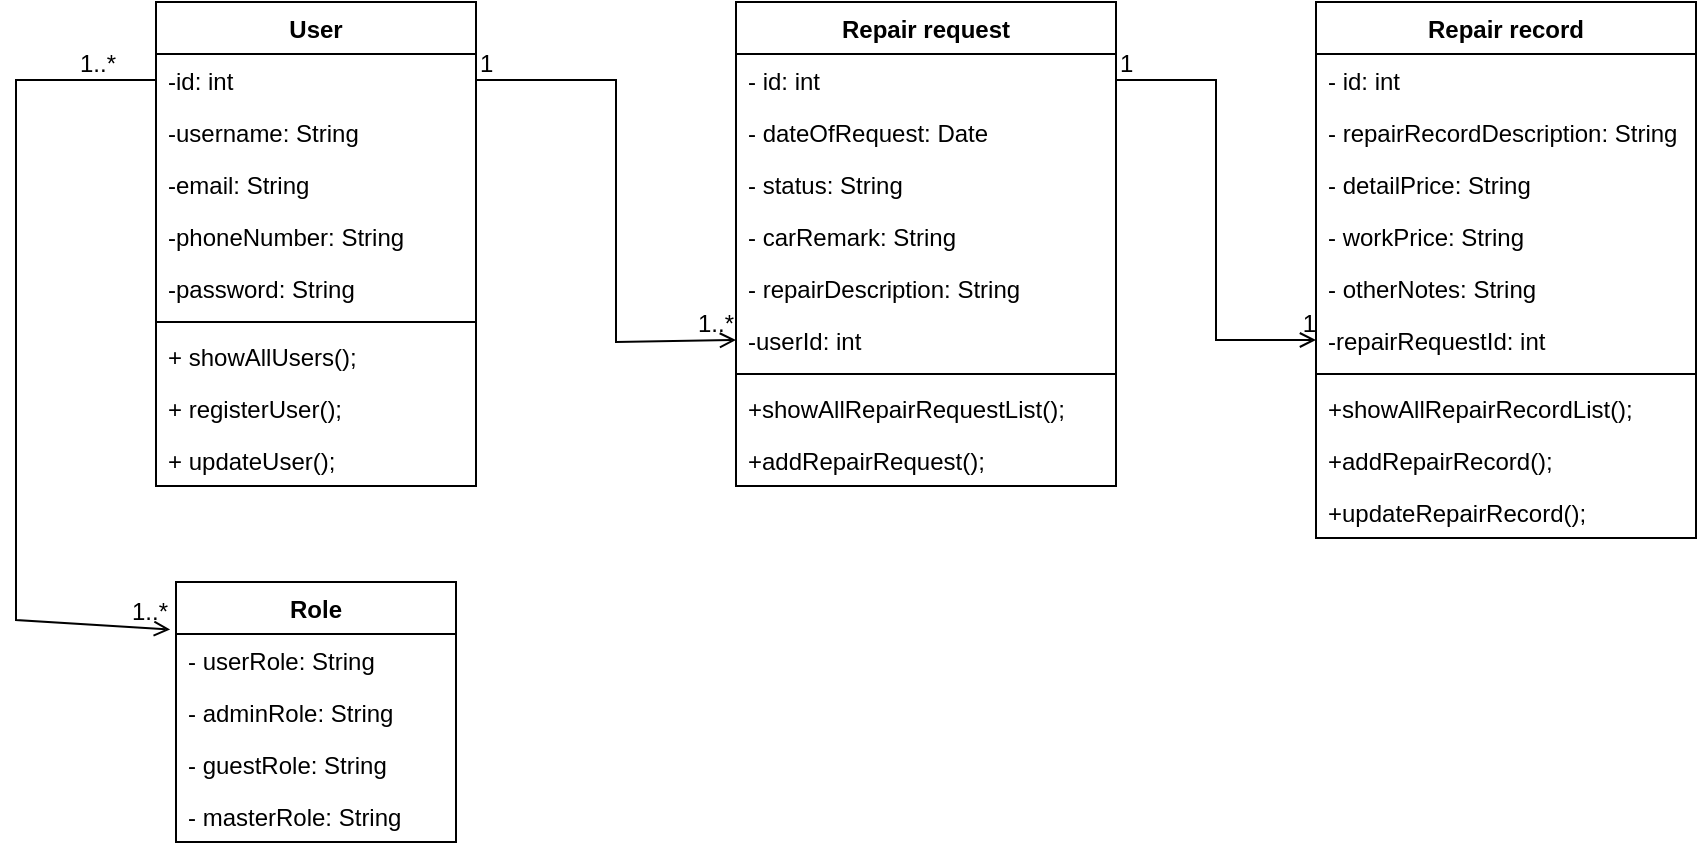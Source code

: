<mxfile version="14.3.1" type="github">
  <diagram id="W3ZhzZRkaLxZ7GvvTp2m" name="Page-1">
    <mxGraphModel dx="868" dy="482" grid="1" gridSize="10" guides="1" tooltips="1" connect="1" arrows="1" fold="1" page="1" pageScale="1" pageWidth="850" pageHeight="1100" math="0" shadow="0">
      <root>
        <mxCell id="0" />
        <mxCell id="1" parent="0" />
        <mxCell id="XVhQ6LTFc4UwF3-bLnyh-5" value="User" style="swimlane;fontStyle=1;align=center;verticalAlign=top;childLayout=stackLayout;horizontal=1;startSize=26;horizontalStack=0;resizeParent=1;resizeParentMax=0;resizeLast=0;collapsible=1;marginBottom=0;" parent="1" vertex="1">
          <mxGeometry x="110" y="70" width="160" height="242" as="geometry" />
        </mxCell>
        <mxCell id="XVhQ6LTFc4UwF3-bLnyh-6" value="-id: int" style="text;strokeColor=none;fillColor=none;align=left;verticalAlign=top;spacingLeft=4;spacingRight=4;overflow=hidden;rotatable=0;points=[[0,0.5],[1,0.5]];portConstraint=eastwest;" parent="XVhQ6LTFc4UwF3-bLnyh-5" vertex="1">
          <mxGeometry y="26" width="160" height="26" as="geometry" />
        </mxCell>
        <mxCell id="XVhQ6LTFc4UwF3-bLnyh-10" value="-username: String" style="text;strokeColor=none;fillColor=none;align=left;verticalAlign=top;spacingLeft=4;spacingRight=4;overflow=hidden;rotatable=0;points=[[0,0.5],[1,0.5]];portConstraint=eastwest;" parent="XVhQ6LTFc4UwF3-bLnyh-5" vertex="1">
          <mxGeometry y="52" width="160" height="26" as="geometry" />
        </mxCell>
        <mxCell id="XVhQ6LTFc4UwF3-bLnyh-13" value="-email: String" style="text;strokeColor=none;fillColor=none;align=left;verticalAlign=top;spacingLeft=4;spacingRight=4;overflow=hidden;rotatable=0;points=[[0,0.5],[1,0.5]];portConstraint=eastwest;" parent="XVhQ6LTFc4UwF3-bLnyh-5" vertex="1">
          <mxGeometry y="78" width="160" height="26" as="geometry" />
        </mxCell>
        <mxCell id="XVhQ6LTFc4UwF3-bLnyh-14" value="-phoneNumber: String" style="text;strokeColor=none;fillColor=none;align=left;verticalAlign=top;spacingLeft=4;spacingRight=4;overflow=hidden;rotatable=0;points=[[0,0.5],[1,0.5]];portConstraint=eastwest;" parent="XVhQ6LTFc4UwF3-bLnyh-5" vertex="1">
          <mxGeometry y="104" width="160" height="26" as="geometry" />
        </mxCell>
        <mxCell id="XVhQ6LTFc4UwF3-bLnyh-15" value="-password: String" style="text;strokeColor=none;fillColor=none;align=left;verticalAlign=top;spacingLeft=4;spacingRight=4;overflow=hidden;rotatable=0;points=[[0,0.5],[1,0.5]];portConstraint=eastwest;" parent="XVhQ6LTFc4UwF3-bLnyh-5" vertex="1">
          <mxGeometry y="130" width="160" height="26" as="geometry" />
        </mxCell>
        <mxCell id="XVhQ6LTFc4UwF3-bLnyh-7" value="" style="line;strokeWidth=1;fillColor=none;align=left;verticalAlign=middle;spacingTop=-1;spacingLeft=3;spacingRight=3;rotatable=0;labelPosition=right;points=[];portConstraint=eastwest;" parent="XVhQ6LTFc4UwF3-bLnyh-5" vertex="1">
          <mxGeometry y="156" width="160" height="8" as="geometry" />
        </mxCell>
        <mxCell id="XVhQ6LTFc4UwF3-bLnyh-8" value="+ showAllUsers();" style="text;strokeColor=none;fillColor=none;align=left;verticalAlign=top;spacingLeft=4;spacingRight=4;overflow=hidden;rotatable=0;points=[[0,0.5],[1,0.5]];portConstraint=eastwest;" parent="XVhQ6LTFc4UwF3-bLnyh-5" vertex="1">
          <mxGeometry y="164" width="160" height="26" as="geometry" />
        </mxCell>
        <mxCell id="Z5FHuA3yJVNI1cgnCkX--2" value="+ registerUser();" style="text;strokeColor=none;fillColor=none;align=left;verticalAlign=top;spacingLeft=4;spacingRight=4;overflow=hidden;rotatable=0;points=[[0,0.5],[1,0.5]];portConstraint=eastwest;" parent="XVhQ6LTFc4UwF3-bLnyh-5" vertex="1">
          <mxGeometry y="190" width="160" height="26" as="geometry" />
        </mxCell>
        <mxCell id="Z5FHuA3yJVNI1cgnCkX--3" value="+ updateUser();" style="text;strokeColor=none;fillColor=none;align=left;verticalAlign=top;spacingLeft=4;spacingRight=4;overflow=hidden;rotatable=0;points=[[0,0.5],[1,0.5]];portConstraint=eastwest;" parent="XVhQ6LTFc4UwF3-bLnyh-5" vertex="1">
          <mxGeometry y="216" width="160" height="26" as="geometry" />
        </mxCell>
        <mxCell id="XVhQ6LTFc4UwF3-bLnyh-16" value="Repair record" style="swimlane;fontStyle=1;align=center;verticalAlign=top;childLayout=stackLayout;horizontal=1;startSize=26;horizontalStack=0;resizeParent=1;resizeParentMax=0;resizeLast=0;collapsible=1;marginBottom=0;" parent="1" vertex="1">
          <mxGeometry x="690" y="70" width="190" height="268" as="geometry">
            <mxRectangle x="690" y="70" width="110" height="26" as="alternateBounds" />
          </mxGeometry>
        </mxCell>
        <mxCell id="XVhQ6LTFc4UwF3-bLnyh-17" value="- id: int" style="text;strokeColor=none;fillColor=none;align=left;verticalAlign=top;spacingLeft=4;spacingRight=4;overflow=hidden;rotatable=0;points=[[0,0.5],[1,0.5]];portConstraint=eastwest;" parent="XVhQ6LTFc4UwF3-bLnyh-16" vertex="1">
          <mxGeometry y="26" width="190" height="26" as="geometry" />
        </mxCell>
        <mxCell id="XVhQ6LTFc4UwF3-bLnyh-20" value="- repairRecordDescription: String" style="text;strokeColor=none;fillColor=none;align=left;verticalAlign=top;spacingLeft=4;spacingRight=4;overflow=hidden;rotatable=0;points=[[0,0.5],[1,0.5]];portConstraint=eastwest;" parent="XVhQ6LTFc4UwF3-bLnyh-16" vertex="1">
          <mxGeometry y="52" width="190" height="26" as="geometry" />
        </mxCell>
        <mxCell id="XVhQ6LTFc4UwF3-bLnyh-21" value="- detailPrice: String" style="text;strokeColor=none;fillColor=none;align=left;verticalAlign=top;spacingLeft=4;spacingRight=4;overflow=hidden;rotatable=0;points=[[0,0.5],[1,0.5]];portConstraint=eastwest;" parent="XVhQ6LTFc4UwF3-bLnyh-16" vertex="1">
          <mxGeometry y="78" width="190" height="26" as="geometry" />
        </mxCell>
        <mxCell id="XVhQ6LTFc4UwF3-bLnyh-23" value="- workPrice: String" style="text;strokeColor=none;fillColor=none;align=left;verticalAlign=top;spacingLeft=4;spacingRight=4;overflow=hidden;rotatable=0;points=[[0,0.5],[1,0.5]];portConstraint=eastwest;" parent="XVhQ6LTFc4UwF3-bLnyh-16" vertex="1">
          <mxGeometry y="104" width="190" height="26" as="geometry" />
        </mxCell>
        <mxCell id="XVhQ6LTFc4UwF3-bLnyh-22" value="- otherNotes: String" style="text;strokeColor=none;fillColor=none;align=left;verticalAlign=top;spacingLeft=4;spacingRight=4;overflow=hidden;rotatable=0;points=[[0,0.5],[1,0.5]];portConstraint=eastwest;" parent="XVhQ6LTFc4UwF3-bLnyh-16" vertex="1">
          <mxGeometry y="130" width="190" height="26" as="geometry" />
        </mxCell>
        <mxCell id="XVhQ6LTFc4UwF3-bLnyh-24" value="-repairRequestId: int" style="text;strokeColor=none;fillColor=none;align=left;verticalAlign=top;spacingLeft=4;spacingRight=4;overflow=hidden;rotatable=0;points=[[0,0.5],[1,0.5]];portConstraint=eastwest;" parent="XVhQ6LTFc4UwF3-bLnyh-16" vertex="1">
          <mxGeometry y="156" width="190" height="26" as="geometry" />
        </mxCell>
        <mxCell id="XVhQ6LTFc4UwF3-bLnyh-18" value="" style="line;strokeWidth=1;fillColor=none;align=left;verticalAlign=middle;spacingTop=-1;spacingLeft=3;spacingRight=3;rotatable=0;labelPosition=right;points=[];portConstraint=eastwest;" parent="XVhQ6LTFc4UwF3-bLnyh-16" vertex="1">
          <mxGeometry y="182" width="190" height="8" as="geometry" />
        </mxCell>
        <mxCell id="XVhQ6LTFc4UwF3-bLnyh-19" value="+showAllRepairRecordList();" style="text;strokeColor=none;fillColor=none;align=left;verticalAlign=top;spacingLeft=4;spacingRight=4;overflow=hidden;rotatable=0;points=[[0,0.5],[1,0.5]];portConstraint=eastwest;" parent="XVhQ6LTFc4UwF3-bLnyh-16" vertex="1">
          <mxGeometry y="190" width="190" height="26" as="geometry" />
        </mxCell>
        <mxCell id="Z5FHuA3yJVNI1cgnCkX--10" value="+addRepairRecord();" style="text;strokeColor=none;fillColor=none;align=left;verticalAlign=top;spacingLeft=4;spacingRight=4;overflow=hidden;rotatable=0;points=[[0,0.5],[1,0.5]];portConstraint=eastwest;" parent="XVhQ6LTFc4UwF3-bLnyh-16" vertex="1">
          <mxGeometry y="216" width="190" height="26" as="geometry" />
        </mxCell>
        <mxCell id="Z5FHuA3yJVNI1cgnCkX--11" value="+updateRepairRecord();" style="text;strokeColor=none;fillColor=none;align=left;verticalAlign=top;spacingLeft=4;spacingRight=4;overflow=hidden;rotatable=0;points=[[0,0.5],[1,0.5]];portConstraint=eastwest;" parent="XVhQ6LTFc4UwF3-bLnyh-16" vertex="1">
          <mxGeometry y="242" width="190" height="26" as="geometry" />
        </mxCell>
        <mxCell id="XVhQ6LTFc4UwF3-bLnyh-25" value="Repair request" style="swimlane;fontStyle=1;align=center;verticalAlign=top;childLayout=stackLayout;horizontal=1;startSize=26;horizontalStack=0;resizeParent=1;resizeParentMax=0;resizeLast=0;collapsible=1;marginBottom=0;" parent="1" vertex="1">
          <mxGeometry x="400" y="70" width="190" height="242" as="geometry" />
        </mxCell>
        <mxCell id="XVhQ6LTFc4UwF3-bLnyh-26" value="- id: int" style="text;strokeColor=none;fillColor=none;align=left;verticalAlign=top;spacingLeft=4;spacingRight=4;overflow=hidden;rotatable=0;points=[[0,0.5],[1,0.5]];portConstraint=eastwest;" parent="XVhQ6LTFc4UwF3-bLnyh-25" vertex="1">
          <mxGeometry y="26" width="190" height="26" as="geometry" />
        </mxCell>
        <mxCell id="XVhQ6LTFc4UwF3-bLnyh-27" value="- dateOfRequest: Date" style="text;strokeColor=none;fillColor=none;align=left;verticalAlign=top;spacingLeft=4;spacingRight=4;overflow=hidden;rotatable=0;points=[[0,0.5],[1,0.5]];portConstraint=eastwest;" parent="XVhQ6LTFc4UwF3-bLnyh-25" vertex="1">
          <mxGeometry y="52" width="190" height="26" as="geometry" />
        </mxCell>
        <mxCell id="XVhQ6LTFc4UwF3-bLnyh-28" value="- status: String" style="text;strokeColor=none;fillColor=none;align=left;verticalAlign=top;spacingLeft=4;spacingRight=4;overflow=hidden;rotatable=0;points=[[0,0.5],[1,0.5]];portConstraint=eastwest;" parent="XVhQ6LTFc4UwF3-bLnyh-25" vertex="1">
          <mxGeometry y="78" width="190" height="26" as="geometry" />
        </mxCell>
        <mxCell id="XVhQ6LTFc4UwF3-bLnyh-29" value="- carRemark: String" style="text;strokeColor=none;fillColor=none;align=left;verticalAlign=top;spacingLeft=4;spacingRight=4;overflow=hidden;rotatable=0;points=[[0,0.5],[1,0.5]];portConstraint=eastwest;" parent="XVhQ6LTFc4UwF3-bLnyh-25" vertex="1">
          <mxGeometry y="104" width="190" height="26" as="geometry" />
        </mxCell>
        <mxCell id="XVhQ6LTFc4UwF3-bLnyh-30" value="- repairDescription: String" style="text;strokeColor=none;fillColor=none;align=left;verticalAlign=top;spacingLeft=4;spacingRight=4;overflow=hidden;rotatable=0;points=[[0,0.5],[1,0.5]];portConstraint=eastwest;" parent="XVhQ6LTFc4UwF3-bLnyh-25" vertex="1">
          <mxGeometry y="130" width="190" height="26" as="geometry" />
        </mxCell>
        <mxCell id="XVhQ6LTFc4UwF3-bLnyh-31" value="-userId: int" style="text;strokeColor=none;fillColor=none;align=left;verticalAlign=top;spacingLeft=4;spacingRight=4;overflow=hidden;rotatable=0;points=[[0,0.5],[1,0.5]];portConstraint=eastwest;" parent="XVhQ6LTFc4UwF3-bLnyh-25" vertex="1">
          <mxGeometry y="156" width="190" height="26" as="geometry" />
        </mxCell>
        <mxCell id="XVhQ6LTFc4UwF3-bLnyh-32" value="" style="line;strokeWidth=1;fillColor=none;align=left;verticalAlign=middle;spacingTop=-1;spacingLeft=3;spacingRight=3;rotatable=0;labelPosition=right;points=[];portConstraint=eastwest;" parent="XVhQ6LTFc4UwF3-bLnyh-25" vertex="1">
          <mxGeometry y="182" width="190" height="8" as="geometry" />
        </mxCell>
        <mxCell id="Z5FHuA3yJVNI1cgnCkX--7" value="+showAllRepairRequestList();" style="text;strokeColor=none;fillColor=none;align=left;verticalAlign=top;spacingLeft=4;spacingRight=4;overflow=hidden;rotatable=0;points=[[0,0.5],[1,0.5]];portConstraint=eastwest;" parent="XVhQ6LTFc4UwF3-bLnyh-25" vertex="1">
          <mxGeometry y="190" width="190" height="26" as="geometry" />
        </mxCell>
        <mxCell id="Z5FHuA3yJVNI1cgnCkX--6" value="+addRepairRequest();" style="text;strokeColor=none;fillColor=none;align=left;verticalAlign=top;spacingLeft=4;spacingRight=4;overflow=hidden;rotatable=0;points=[[0,0.5],[1,0.5]];portConstraint=eastwest;" parent="XVhQ6LTFc4UwF3-bLnyh-25" vertex="1">
          <mxGeometry y="216" width="190" height="26" as="geometry" />
        </mxCell>
        <mxCell id="XVhQ6LTFc4UwF3-bLnyh-34" value="Role" style="swimlane;fontStyle=1;childLayout=stackLayout;horizontal=1;startSize=26;fillColor=none;horizontalStack=0;resizeParent=1;resizeParentMax=0;resizeLast=0;collapsible=1;marginBottom=0;" parent="1" vertex="1">
          <mxGeometry x="120" y="360" width="140" height="130" as="geometry">
            <mxRectangle x="120" y="360" width="70" height="26" as="alternateBounds" />
          </mxGeometry>
        </mxCell>
        <mxCell id="XVhQ6LTFc4UwF3-bLnyh-35" value="- userRole: String" style="text;strokeColor=none;fillColor=none;align=left;verticalAlign=top;spacingLeft=4;spacingRight=4;overflow=hidden;rotatable=0;points=[[0,0.5],[1,0.5]];portConstraint=eastwest;" parent="XVhQ6LTFc4UwF3-bLnyh-34" vertex="1">
          <mxGeometry y="26" width="140" height="26" as="geometry" />
        </mxCell>
        <mxCell id="XVhQ6LTFc4UwF3-bLnyh-38" value="- adminRole: String" style="text;strokeColor=none;fillColor=none;align=left;verticalAlign=top;spacingLeft=4;spacingRight=4;overflow=hidden;rotatable=0;points=[[0,0.5],[1,0.5]];portConstraint=eastwest;" parent="XVhQ6LTFc4UwF3-bLnyh-34" vertex="1">
          <mxGeometry y="52" width="140" height="26" as="geometry" />
        </mxCell>
        <mxCell id="E--V_v3rfGo2sjDHUE5U-1" value="- guestRole: String" style="text;strokeColor=none;fillColor=none;align=left;verticalAlign=top;spacingLeft=4;spacingRight=4;overflow=hidden;rotatable=0;points=[[0,0.5],[1,0.5]];portConstraint=eastwest;" vertex="1" parent="XVhQ6LTFc4UwF3-bLnyh-34">
          <mxGeometry y="78" width="140" height="26" as="geometry" />
        </mxCell>
        <mxCell id="XVhQ6LTFc4UwF3-bLnyh-39" value="- masterRole: String" style="text;strokeColor=none;fillColor=none;align=left;verticalAlign=top;spacingLeft=4;spacingRight=4;overflow=hidden;rotatable=0;points=[[0,0.5],[1,0.5]];portConstraint=eastwest;" parent="XVhQ6LTFc4UwF3-bLnyh-34" vertex="1">
          <mxGeometry y="104" width="140" height="26" as="geometry" />
        </mxCell>
        <mxCell id="XVhQ6LTFc4UwF3-bLnyh-44" value="" style="endArrow=open;html=1;rounded=0;align=center;verticalAlign=top;endFill=0;labelBackgroundColor=none;exitX=0;exitY=0.5;exitDx=0;exitDy=0;entryX=-0.021;entryY=0.183;entryDx=0;entryDy=0;entryPerimeter=0;" parent="1" source="XVhQ6LTFc4UwF3-bLnyh-6" target="XVhQ6LTFc4UwF3-bLnyh-34" edge="1">
          <mxGeometry relative="1" as="geometry">
            <mxPoint x="340" y="250" as="sourcePoint" />
            <mxPoint x="100" y="370" as="targetPoint" />
            <Array as="points">
              <mxPoint x="40" y="109" />
              <mxPoint x="40" y="379" />
            </Array>
          </mxGeometry>
        </mxCell>
        <mxCell id="XVhQ6LTFc4UwF3-bLnyh-45" value="1..*" style="resizable=0;html=1;align=left;verticalAlign=bottom;labelBackgroundColor=none;" parent="XVhQ6LTFc4UwF3-bLnyh-44" connectable="0" vertex="1">
          <mxGeometry x="-1" relative="1" as="geometry">
            <mxPoint x="-40" as="offset" />
          </mxGeometry>
        </mxCell>
        <mxCell id="XVhQ6LTFc4UwF3-bLnyh-46" value="1..*" style="resizable=0;html=1;align=right;verticalAlign=bottom;labelBackgroundColor=none;" parent="XVhQ6LTFc4UwF3-bLnyh-44" connectable="0" vertex="1">
          <mxGeometry x="1" relative="1" as="geometry" />
        </mxCell>
        <mxCell id="XVhQ6LTFc4UwF3-bLnyh-48" value="" style="endArrow=open;html=1;rounded=0;align=center;verticalAlign=top;endFill=0;labelBackgroundColor=none;exitX=1;exitY=0.5;exitDx=0;exitDy=0;entryX=0;entryY=0.5;entryDx=0;entryDy=0;" parent="1" source="XVhQ6LTFc4UwF3-bLnyh-6" target="XVhQ6LTFc4UwF3-bLnyh-31" edge="1">
          <mxGeometry relative="1" as="geometry">
            <mxPoint x="340" y="250" as="sourcePoint" />
            <mxPoint x="320" y="380" as="targetPoint" />
            <Array as="points">
              <mxPoint x="340" y="109" />
              <mxPoint x="340" y="240" />
            </Array>
          </mxGeometry>
        </mxCell>
        <mxCell id="XVhQ6LTFc4UwF3-bLnyh-49" value="1" style="resizable=0;html=1;align=left;verticalAlign=bottom;labelBackgroundColor=none;" parent="XVhQ6LTFc4UwF3-bLnyh-48" connectable="0" vertex="1">
          <mxGeometry x="-1" relative="1" as="geometry" />
        </mxCell>
        <mxCell id="XVhQ6LTFc4UwF3-bLnyh-50" value="1..*" style="resizable=0;html=1;align=right;verticalAlign=bottom;labelBackgroundColor=none;" parent="XVhQ6LTFc4UwF3-bLnyh-48" connectable="0" vertex="1">
          <mxGeometry x="1" relative="1" as="geometry" />
        </mxCell>
        <mxCell id="XVhQ6LTFc4UwF3-bLnyh-51" value="" style="endArrow=open;html=1;rounded=0;align=center;verticalAlign=top;endFill=0;labelBackgroundColor=none;exitX=1;exitY=0.5;exitDx=0;exitDy=0;entryX=0;entryY=0.5;entryDx=0;entryDy=0;" parent="1" source="XVhQ6LTFc4UwF3-bLnyh-26" target="XVhQ6LTFc4UwF3-bLnyh-24" edge="1">
          <mxGeometry relative="1" as="geometry">
            <mxPoint x="340" y="250" as="sourcePoint" />
            <mxPoint x="500" y="250" as="targetPoint" />
            <Array as="points">
              <mxPoint x="640" y="109" />
              <mxPoint x="640" y="239" />
            </Array>
          </mxGeometry>
        </mxCell>
        <mxCell id="XVhQ6LTFc4UwF3-bLnyh-52" value="1" style="resizable=0;html=1;align=left;verticalAlign=bottom;labelBackgroundColor=none;" parent="XVhQ6LTFc4UwF3-bLnyh-51" connectable="0" vertex="1">
          <mxGeometry x="-1" relative="1" as="geometry" />
        </mxCell>
        <mxCell id="XVhQ6LTFc4UwF3-bLnyh-53" value="1" style="resizable=0;html=1;align=right;verticalAlign=bottom;labelBackgroundColor=none;" parent="XVhQ6LTFc4UwF3-bLnyh-51" connectable="0" vertex="1">
          <mxGeometry x="1" relative="1" as="geometry" />
        </mxCell>
      </root>
    </mxGraphModel>
  </diagram>
</mxfile>
